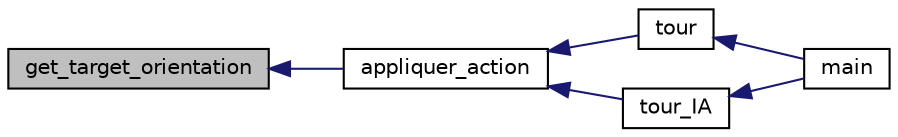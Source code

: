 digraph "get_target_orientation"
{
 // INTERACTIVE_SVG=YES
  bgcolor="transparent";
  edge [fontname="Helvetica",fontsize="10",labelfontname="Helvetica",labelfontsize="10"];
  node [fontname="Helvetica",fontsize="10",shape=record];
  rankdir="LR";
  Node1 [label="get_target_orientation",height=0.2,width=0.4,color="black", fillcolor="grey75", style="filled", fontcolor="black"];
  Node1 -> Node2 [dir="back",color="midnightblue",fontsize="10",style="solid",fontname="Helvetica"];
  Node2 [label="appliquer_action",height=0.2,width=0.4,color="black",URL="$_minimale_8c.html#a28d9c8c6a5abddd6a89ddb258b5114bc",tooltip="Fonction appliquant le skill du personnage lanceur à la case cible. Remplit le tableau de personnages..."];
  Node2 -> Node3 [dir="back",color="midnightblue",fontsize="10",style="solid",fontname="Helvetica"];
  Node3 [label="tour",height=0.2,width=0.4,color="black",URL="$_minimale_8c.html#ae1c074b55c14adbcee8c67bed8995e94",tooltip="Fonction de déroulement d&#39;un tour pour le joueur entré en paramètre. "];
  Node3 -> Node4 [dir="back",color="midnightblue",fontsize="10",style="solid",fontname="Helvetica"];
  Node4 [label="main",height=0.2,width=0.4,color="black",URL="$_minimale_8c.html#ae66f6b31b5ad750f1fe042a706a4e3d4",tooltip="Fonction principale Fonction principale qui permet de jouer en mode Kill&#39;em&#39;all. "];
  Node2 -> Node5 [dir="back",color="midnightblue",fontsize="10",style="solid",fontname="Helvetica"];
  Node5 [label="tour_IA",height=0.2,width=0.4,color="black",URL="$_minimale_8c.html#a7e9553a32f70742aa8787a781dd50cea",tooltip="Fonction de déroulement d&#39;un tour pour l&#39;IA. "];
  Node5 -> Node4 [dir="back",color="midnightblue",fontsize="10",style="solid",fontname="Helvetica"];
}
